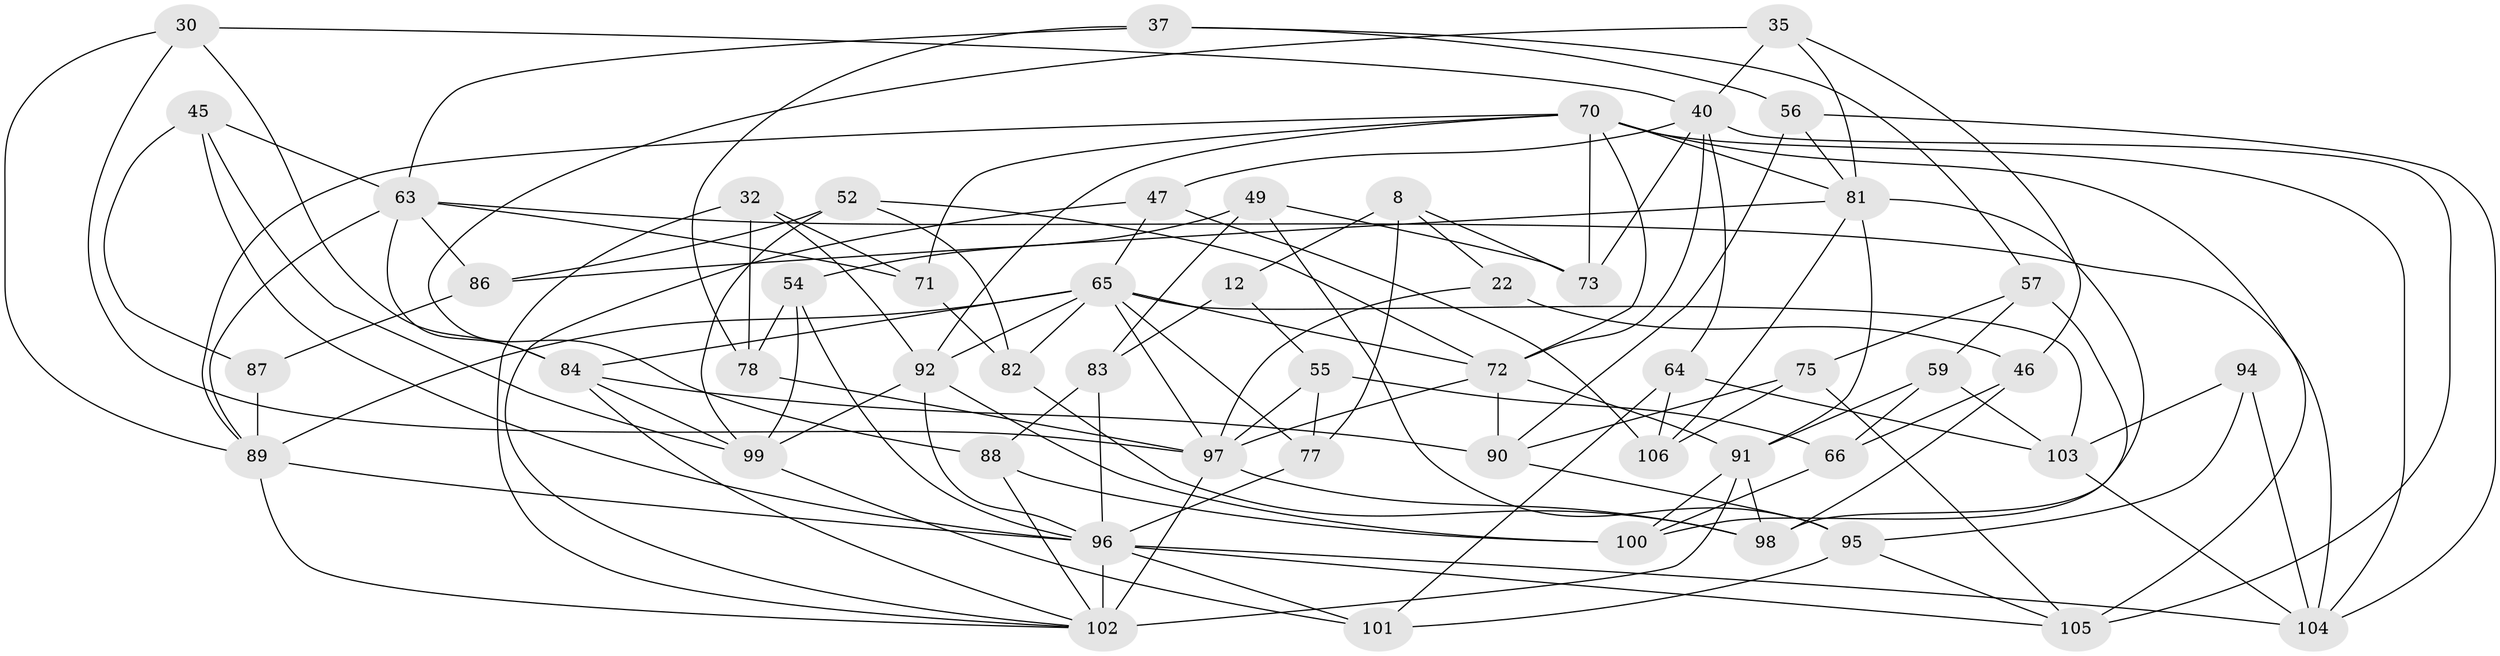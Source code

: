 // original degree distribution, {4: 1.0}
// Generated by graph-tools (version 1.1) at 2025/59/03/09/25 04:59:23]
// undirected, 53 vertices, 131 edges
graph export_dot {
graph [start="1"]
  node [color=gray90,style=filled];
  8 [super="+1"];
  12;
  22;
  30;
  32;
  35;
  37;
  40 [super="+9+19"];
  45;
  46;
  47;
  49;
  52;
  54;
  55;
  56;
  57;
  59;
  63 [super="+10+31"];
  64;
  65 [super="+48+21+36+61"];
  66;
  70 [super="+42"];
  71;
  72 [super="+5+13+15"];
  73;
  75;
  77;
  78;
  81 [super="+2+34"];
  82;
  83;
  84 [super="+60"];
  86;
  87;
  88;
  89 [super="+62+69"];
  90 [super="+79"];
  91 [super="+17+38"];
  92 [super="+67"];
  94;
  95 [super="+39"];
  96 [super="+7+43+80"];
  97 [super="+25+50+68"];
  98 [super="+74"];
  99 [super="+23+93"];
  100 [super="+58"];
  101 [super="+3"];
  102 [super="+4+14+51"];
  103 [super="+76"];
  104 [super="+85+53"];
  105 [super="+33"];
  106;
  8 -- 22 [weight=2];
  8 -- 77;
  8 -- 12 [weight=2];
  8 -- 73;
  12 -- 83;
  12 -- 55;
  22 -- 46;
  22 -- 97;
  30 -- 40;
  30 -- 97;
  30 -- 89;
  30 -- 84;
  32 -- 71;
  32 -- 78;
  32 -- 92;
  32 -- 102;
  35 -- 88;
  35 -- 46;
  35 -- 81;
  35 -- 40;
  37 -- 63;
  37 -- 56;
  37 -- 78;
  37 -- 57;
  40 -- 105 [weight=2];
  40 -- 64;
  40 -- 73;
  40 -- 47;
  40 -- 72;
  45 -- 87;
  45 -- 63;
  45 -- 99;
  45 -- 96;
  46 -- 98;
  46 -- 66;
  47 -- 106;
  47 -- 102;
  47 -- 65;
  49 -- 73;
  49 -- 83;
  49 -- 54;
  49 -- 95;
  52 -- 86;
  52 -- 82;
  52 -- 72;
  52 -- 99;
  54 -- 78;
  54 -- 99;
  54 -- 96;
  55 -- 66;
  55 -- 77;
  55 -- 97;
  56 -- 90;
  56 -- 104;
  56 -- 81;
  57 -- 75;
  57 -- 59;
  57 -- 98;
  59 -- 103;
  59 -- 66;
  59 -- 91;
  63 -- 89 [weight=2];
  63 -- 71;
  63 -- 86;
  63 -- 104;
  63 -- 84;
  64 -- 106;
  64 -- 101;
  64 -- 103;
  65 -- 84 [weight=3];
  65 -- 72;
  65 -- 89 [weight=2];
  65 -- 103 [weight=2];
  65 -- 92;
  65 -- 97 [weight=2];
  65 -- 82;
  65 -- 77;
  66 -- 100;
  70 -- 105;
  70 -- 72 [weight=2];
  70 -- 71;
  70 -- 73;
  70 -- 81;
  70 -- 89;
  70 -- 92 [weight=2];
  70 -- 104;
  71 -- 82;
  72 -- 91 [weight=2];
  72 -- 97 [weight=2];
  72 -- 90;
  75 -- 105;
  75 -- 106;
  75 -- 90;
  77 -- 96;
  78 -- 97;
  81 -- 106;
  81 -- 100 [weight=2];
  81 -- 91;
  81 -- 86;
  82 -- 98;
  83 -- 88;
  83 -- 96;
  84 -- 99 [weight=2];
  84 -- 102;
  84 -- 90 [weight=2];
  86 -- 87;
  87 -- 89 [weight=2];
  88 -- 102;
  88 -- 100;
  89 -- 96;
  89 -- 102;
  90 -- 95;
  91 -- 100;
  91 -- 102 [weight=2];
  91 -- 98;
  92 -- 100;
  92 -- 96 [weight=2];
  92 -- 99;
  94 -- 104 [weight=2];
  94 -- 103;
  94 -- 95;
  95 -- 101 [weight=2];
  95 -- 105;
  96 -- 101;
  96 -- 102 [weight=3];
  96 -- 105;
  96 -- 104 [weight=2];
  97 -- 102 [weight=2];
  97 -- 98 [weight=2];
  99 -- 101 [weight=2];
  103 -- 104;
}
